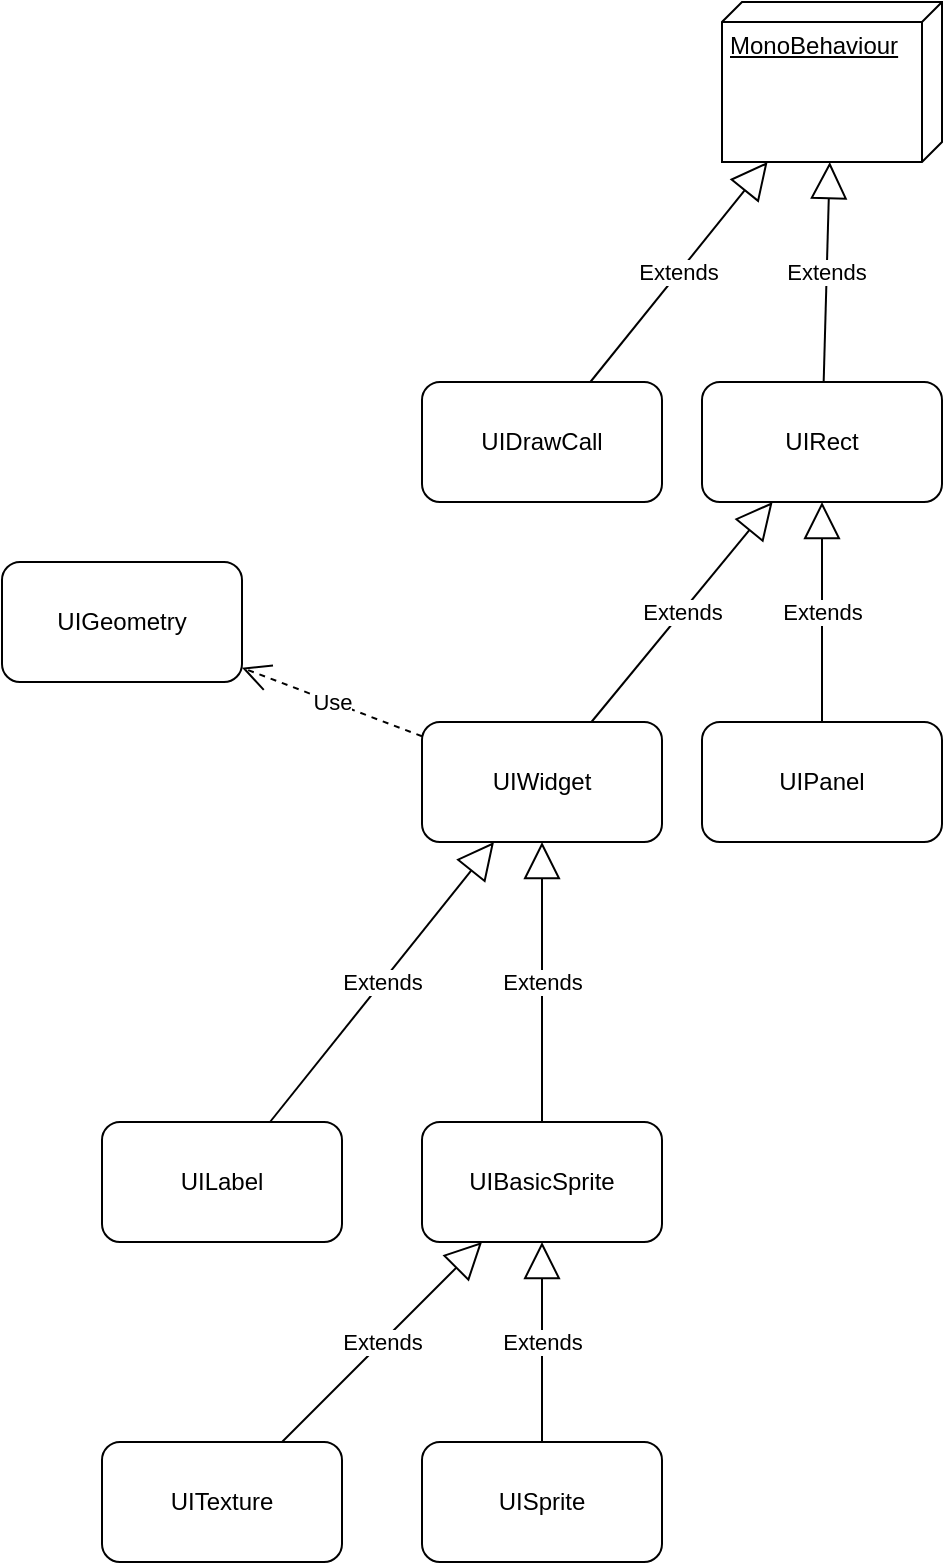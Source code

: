 <mxfile version="13.3.7" type="github">
  <diagram id="r9bfGYGLmaGkgBxddyXr" name="Page-1">
    <mxGraphModel dx="1422" dy="745" grid="1" gridSize="10" guides="1" tooltips="1" connect="1" arrows="1" fold="1" page="1" pageScale="1" pageWidth="827" pageHeight="1169" math="0" shadow="0">
      <root>
        <mxCell id="0" />
        <mxCell id="1" parent="0" />
        <mxCell id="-BAnb1DK9DFcd0QEzXmj-5" value="UIPanel" style="rounded=1;whiteSpace=wrap;html=1;" vertex="1" parent="1">
          <mxGeometry x="500" y="410" width="120" height="60" as="geometry" />
        </mxCell>
        <mxCell id="-BAnb1DK9DFcd0QEzXmj-6" value="UIRect" style="rounded=1;whiteSpace=wrap;html=1;" vertex="1" parent="1">
          <mxGeometry x="500" y="240" width="120" height="60" as="geometry" />
        </mxCell>
        <mxCell id="-BAnb1DK9DFcd0QEzXmj-7" value="Extends" style="endArrow=block;endSize=16;endFill=0;html=1;" edge="1" parent="1" source="-BAnb1DK9DFcd0QEzXmj-5" target="-BAnb1DK9DFcd0QEzXmj-6">
          <mxGeometry width="160" relative="1" as="geometry">
            <mxPoint x="240" y="420" as="sourcePoint" />
            <mxPoint x="400" y="420" as="targetPoint" />
          </mxGeometry>
        </mxCell>
        <mxCell id="-BAnb1DK9DFcd0QEzXmj-8" value="MonoBehaviour" style="verticalAlign=top;align=left;spacingTop=8;spacingLeft=2;spacingRight=12;shape=cube;size=10;direction=south;fontStyle=4;html=1;" vertex="1" parent="1">
          <mxGeometry x="510" y="50" width="110" height="80" as="geometry" />
        </mxCell>
        <mxCell id="-BAnb1DK9DFcd0QEzXmj-9" value="Extends" style="endArrow=block;endSize=16;endFill=0;html=1;" edge="1" parent="1" source="-BAnb1DK9DFcd0QEzXmj-6" target="-BAnb1DK9DFcd0QEzXmj-8">
          <mxGeometry width="160" relative="1" as="geometry">
            <mxPoint x="464.375" y="410" as="sourcePoint" />
            <mxPoint x="545.625" y="310" as="targetPoint" />
          </mxGeometry>
        </mxCell>
        <mxCell id="-BAnb1DK9DFcd0QEzXmj-10" value="UIDrawCall" style="rounded=1;whiteSpace=wrap;html=1;" vertex="1" parent="1">
          <mxGeometry x="360" y="240" width="120" height="60" as="geometry" />
        </mxCell>
        <mxCell id="-BAnb1DK9DFcd0QEzXmj-11" value="Extends" style="endArrow=block;endSize=16;endFill=0;html=1;" edge="1" parent="1" source="-BAnb1DK9DFcd0QEzXmj-10" target="-BAnb1DK9DFcd0QEzXmj-8">
          <mxGeometry width="160" relative="1" as="geometry">
            <mxPoint x="557.5" y="250" as="sourcePoint" />
            <mxPoint x="511.667" y="140" as="targetPoint" />
          </mxGeometry>
        </mxCell>
        <mxCell id="-BAnb1DK9DFcd0QEzXmj-12" value="Extends" style="endArrow=block;endSize=16;endFill=0;html=1;" edge="1" source="-BAnb1DK9DFcd0QEzXmj-13" parent="1" target="-BAnb1DK9DFcd0QEzXmj-6">
          <mxGeometry width="160" relative="1" as="geometry">
            <mxPoint x="380" y="420" as="sourcePoint" />
            <mxPoint x="700" y="300" as="targetPoint" />
          </mxGeometry>
        </mxCell>
        <mxCell id="-BAnb1DK9DFcd0QEzXmj-13" value="UIWidget" style="rounded=1;whiteSpace=wrap;html=1;" vertex="1" parent="1">
          <mxGeometry x="360" y="410" width="120" height="60" as="geometry" />
        </mxCell>
        <mxCell id="-BAnb1DK9DFcd0QEzXmj-14" value="UIGeometry" style="rounded=1;whiteSpace=wrap;html=1;" vertex="1" parent="1">
          <mxGeometry x="150" y="330" width="120" height="60" as="geometry" />
        </mxCell>
        <mxCell id="-BAnb1DK9DFcd0QEzXmj-15" value="Use" style="endArrow=open;endSize=12;dashed=1;html=1;" edge="1" parent="1" source="-BAnb1DK9DFcd0QEzXmj-13" target="-BAnb1DK9DFcd0QEzXmj-14">
          <mxGeometry width="160" relative="1" as="geometry">
            <mxPoint x="330" y="260" as="sourcePoint" />
            <mxPoint x="490" y="260" as="targetPoint" />
          </mxGeometry>
        </mxCell>
        <mxCell id="-BAnb1DK9DFcd0QEzXmj-17" value="Extends" style="endArrow=block;endSize=16;endFill=0;html=1;" edge="1" source="-BAnb1DK9DFcd0QEzXmj-18" parent="1" target="-BAnb1DK9DFcd0QEzXmj-20">
          <mxGeometry width="160" relative="1" as="geometry">
            <mxPoint x="100" y="780" as="sourcePoint" />
            <mxPoint x="367.5" y="710" as="targetPoint" />
          </mxGeometry>
        </mxCell>
        <mxCell id="-BAnb1DK9DFcd0QEzXmj-18" value="UISprite" style="rounded=1;whiteSpace=wrap;html=1;" vertex="1" parent="1">
          <mxGeometry x="360" y="770" width="120" height="60" as="geometry" />
        </mxCell>
        <mxCell id="-BAnb1DK9DFcd0QEzXmj-19" value="Extends" style="endArrow=block;endSize=16;endFill=0;html=1;" edge="1" source="-BAnb1DK9DFcd0QEzXmj-20" parent="1" target="-BAnb1DK9DFcd0QEzXmj-13">
          <mxGeometry width="160" relative="1" as="geometry">
            <mxPoint x="100" y="620" as="sourcePoint" />
            <mxPoint x="420" y="500" as="targetPoint" />
          </mxGeometry>
        </mxCell>
        <mxCell id="-BAnb1DK9DFcd0QEzXmj-20" value="UIBasicSprite" style="rounded=1;whiteSpace=wrap;html=1;" vertex="1" parent="1">
          <mxGeometry x="360" y="610" width="120" height="60" as="geometry" />
        </mxCell>
        <mxCell id="-BAnb1DK9DFcd0QEzXmj-23" value="UITexture" style="rounded=1;whiteSpace=wrap;html=1;" vertex="1" parent="1">
          <mxGeometry x="200" y="770" width="120" height="60" as="geometry" />
        </mxCell>
        <mxCell id="-BAnb1DK9DFcd0QEzXmj-24" value="Extends" style="endArrow=block;endSize=16;endFill=0;html=1;" edge="1" source="-BAnb1DK9DFcd0QEzXmj-23" parent="1" target="-BAnb1DK9DFcd0QEzXmj-20">
          <mxGeometry width="160" relative="1" as="geometry">
            <mxPoint x="260" y="790" as="sourcePoint" />
            <mxPoint x="580" y="680" as="targetPoint" />
          </mxGeometry>
        </mxCell>
        <mxCell id="-BAnb1DK9DFcd0QEzXmj-25" value="UILabel" style="rounded=1;whiteSpace=wrap;html=1;" vertex="1" parent="1">
          <mxGeometry x="200" y="610" width="120" height="60" as="geometry" />
        </mxCell>
        <mxCell id="-BAnb1DK9DFcd0QEzXmj-26" value="Extends" style="endArrow=block;endSize=16;endFill=0;html=1;" edge="1" source="-BAnb1DK9DFcd0QEzXmj-25" parent="1" target="-BAnb1DK9DFcd0QEzXmj-13">
          <mxGeometry width="160" relative="1" as="geometry">
            <mxPoint x="250" y="620" as="sourcePoint" />
            <mxPoint x="570" y="470" as="targetPoint" />
          </mxGeometry>
        </mxCell>
      </root>
    </mxGraphModel>
  </diagram>
</mxfile>
